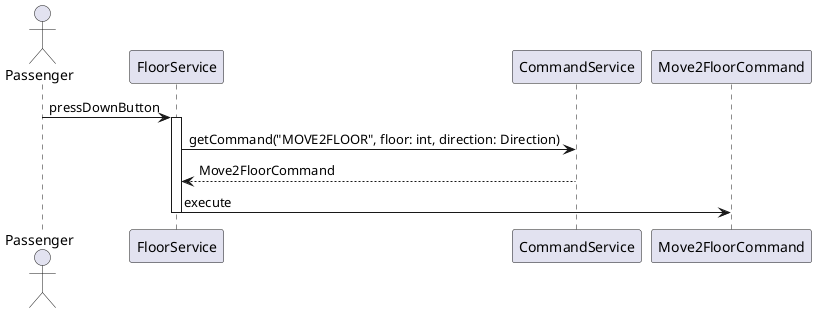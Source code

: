 @startuml

actor Passenger

Passenger ->  FloorService: pressDownButton
activate FloorService
FloorService -> CommandService: getCommand("MOVE2FLOOR", floor: int, direction: Direction)
FloorService <-- CommandService: Move2FloorCommand
FloorService -> Move2FloorCommand: execute
deactivate FloorService

@enduml
